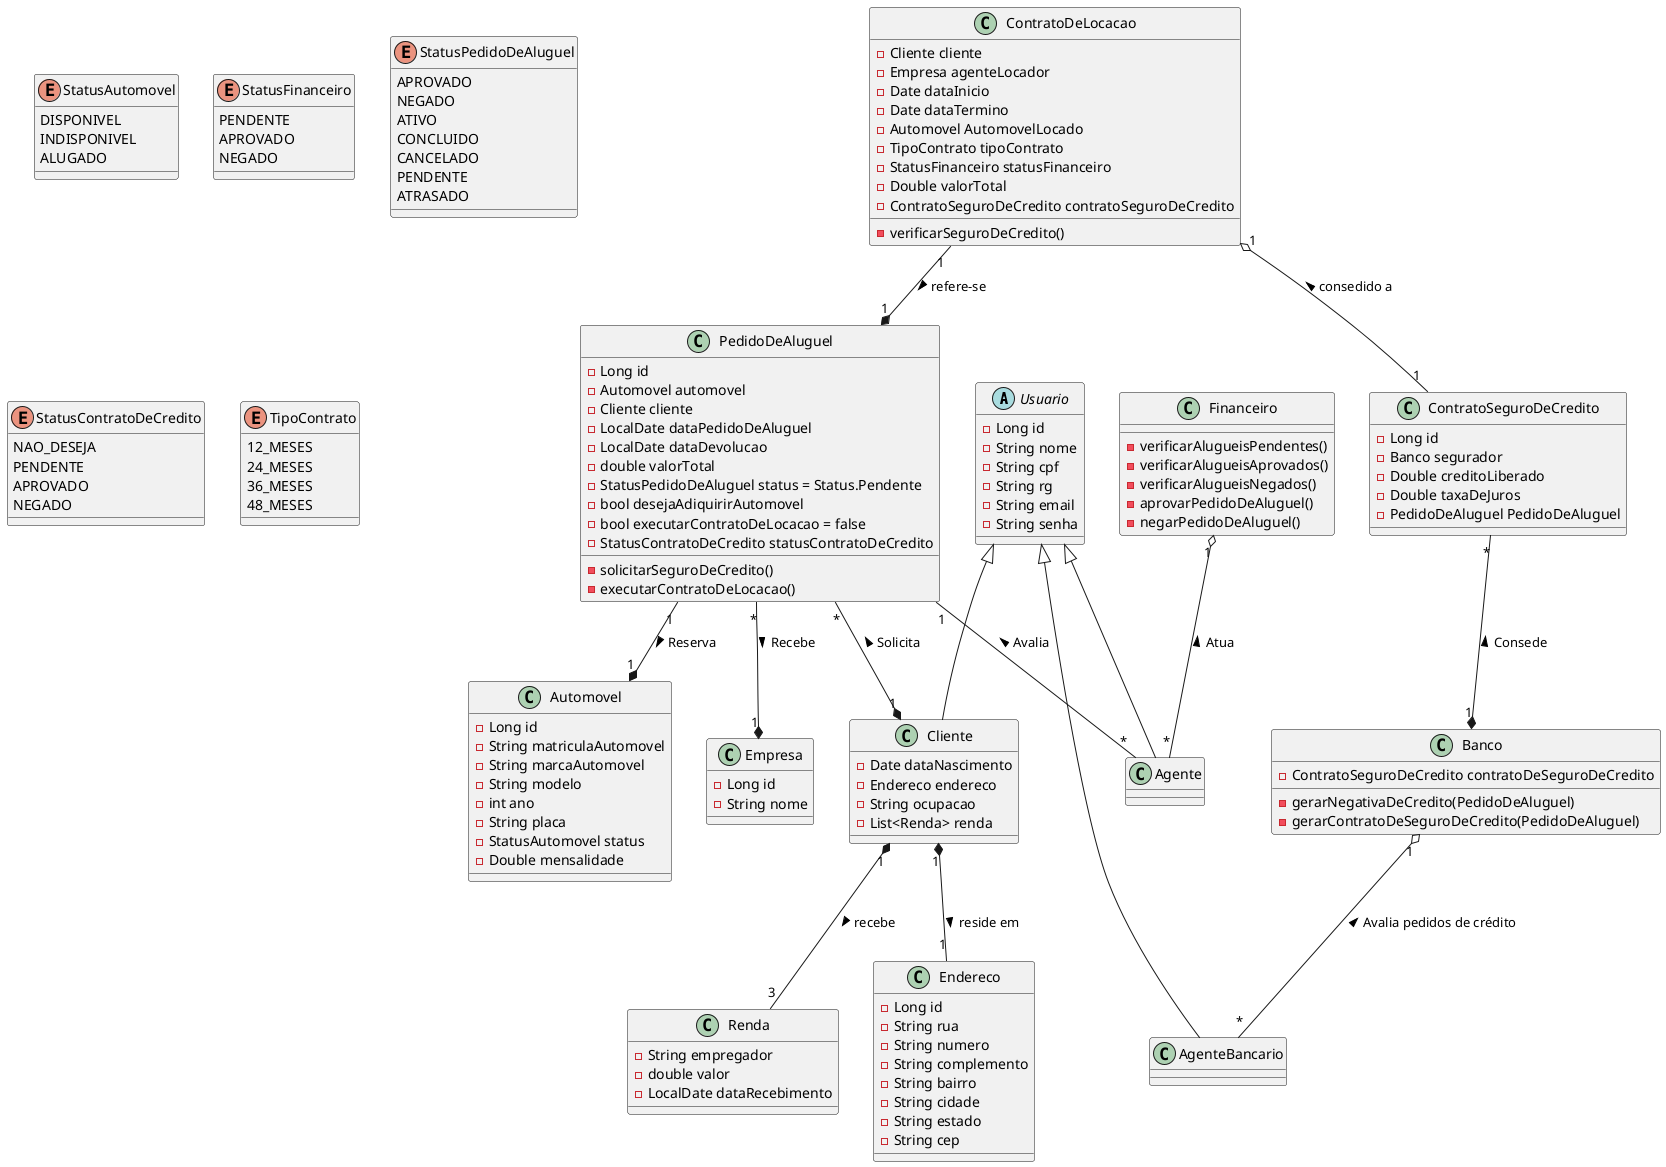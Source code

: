 @startuml
abstract class Usuario {
    -Long id
    -String nome
    -String cpf
    -String rg
    -String email
    -String senha
}

class Cliente extends Usuario {
    -Date dataNascimento
    -Endereco endereco
    -String ocupacao
    -List<Renda> renda
}

class Renda {
    -String empregador
    -double valor
    -LocalDate dataRecebimento
}

class Endereco {
    -Long id
    -String rua
    -String numero
    -String complemento
    -String bairro
    -String cidade
    -String estado
    -String cep
}

class Automovel {
    -Long id
    -String matriculaAutomovel
    -String marcaAutomovel
    -String modelo
    -int ano
    -String placa
    -StatusAutomovel status
	-Double mensalidade
}

class PedidoDeAluguel {
    -Long id
    -Automovel automovel
    -Cliente cliente
    -LocalDate dataPedidoDeAluguel
    -LocalDate dataDevolucao
    -double valorTotal
    -StatusPedidoDeAluguel status = Status.Pendente
    -bool desejaAdiquirirAutomovel
    -bool executarContratoDeLocacao = false
    -StatusContratoDeCredito statusContratoDeCredito

    -solicitarSeguroDeCredito()
    -executarContratoDeLocacao()
}

Enum StatusAutomovel {
    DISPONIVEL
    INDISPONIVEL
    ALUGADO
}


Enum StatusFinanceiro {
    PENDENTE
    APROVADO
    NEGADO
}

Enum StatusPedidoDeAluguel {
    APROVADO
    NEGADO
    ATIVO
    CONCLUIDO
    CANCELADO
    PENDENTE
    ATRASADO
}

Enum StatusContratoDeCredito{
    NAO_DESEJA
    PENDENTE
    APROVADO
    NEGADO
}

Enum TipoContrato{
    12_MESES
    24_MESES
    36_MESES
    48_MESES
}


class Empresa {
    -Long id
    -String nome
}

class Financeiro {
    -verificarAlugueisPendentes()
    -verificarAlugueisAprovados()
    -verificarAlugueisNegados()
    -aprovarPedidoDeAluguel()
    -negarPedidoDeAluguel()
}

class ContratoDeLocacao{
    -Cliente cliente
    -Empresa agenteLocador
    -Date dataInicio
    -Date dataTermino
    -Automovel AutomovelLocado
    -TipoContrato tipoContrato
    -StatusFinanceiro statusFinanceiro
    -Double valorTotal
    -ContratoSeguroDeCredito contratoSeguroDeCredito

    -verificarSeguroDeCredito()
}

class Agente extends Usuario{

}

class Banco{
    -ContratoSeguroDeCredito contratoDeSeguroDeCredito 
    -gerarNegativaDeCredito(PedidoDeAluguel)
    -gerarContratoDeSeguroDeCredito(PedidoDeAluguel)
}

class AgenteBancario extends Usuario{
}

class ContratoSeguroDeCredito {
    -Long id
    -Banco segurador
    -Double creditoLiberado
    -Double taxaDeJuros
    -PedidoDeAluguel PedidoDeAluguel
}

ContratoSeguroDeCredito "*" --* "1" Banco : Consede <

ContratoDeLocacao "1" --* "1" PedidoDeAluguel : refere-se >
ContratoDeLocacao "1" o-- "1" ContratoSeguroDeCredito : consedido a <

PedidoDeAluguel "*" --* "1" Cliente : Solicita  <
PedidoDeAluguel "*" --* "1" Empresa : Recebe >
PedidoDeAluguel "1" --* "1" Automovel : Reserva >
PedidoDeAluguel "1" -- "*" Agente : Avalia <


Financeiro "1" o-- "*" Agente : Atua <

Cliente "1" *-- "1" Endereco : reside em >
Cliente "1" *-- "3" Renda : recebe >

Banco "1" o-- "*" AgenteBancario : Avalia pedidos de crédito <

@enduml
